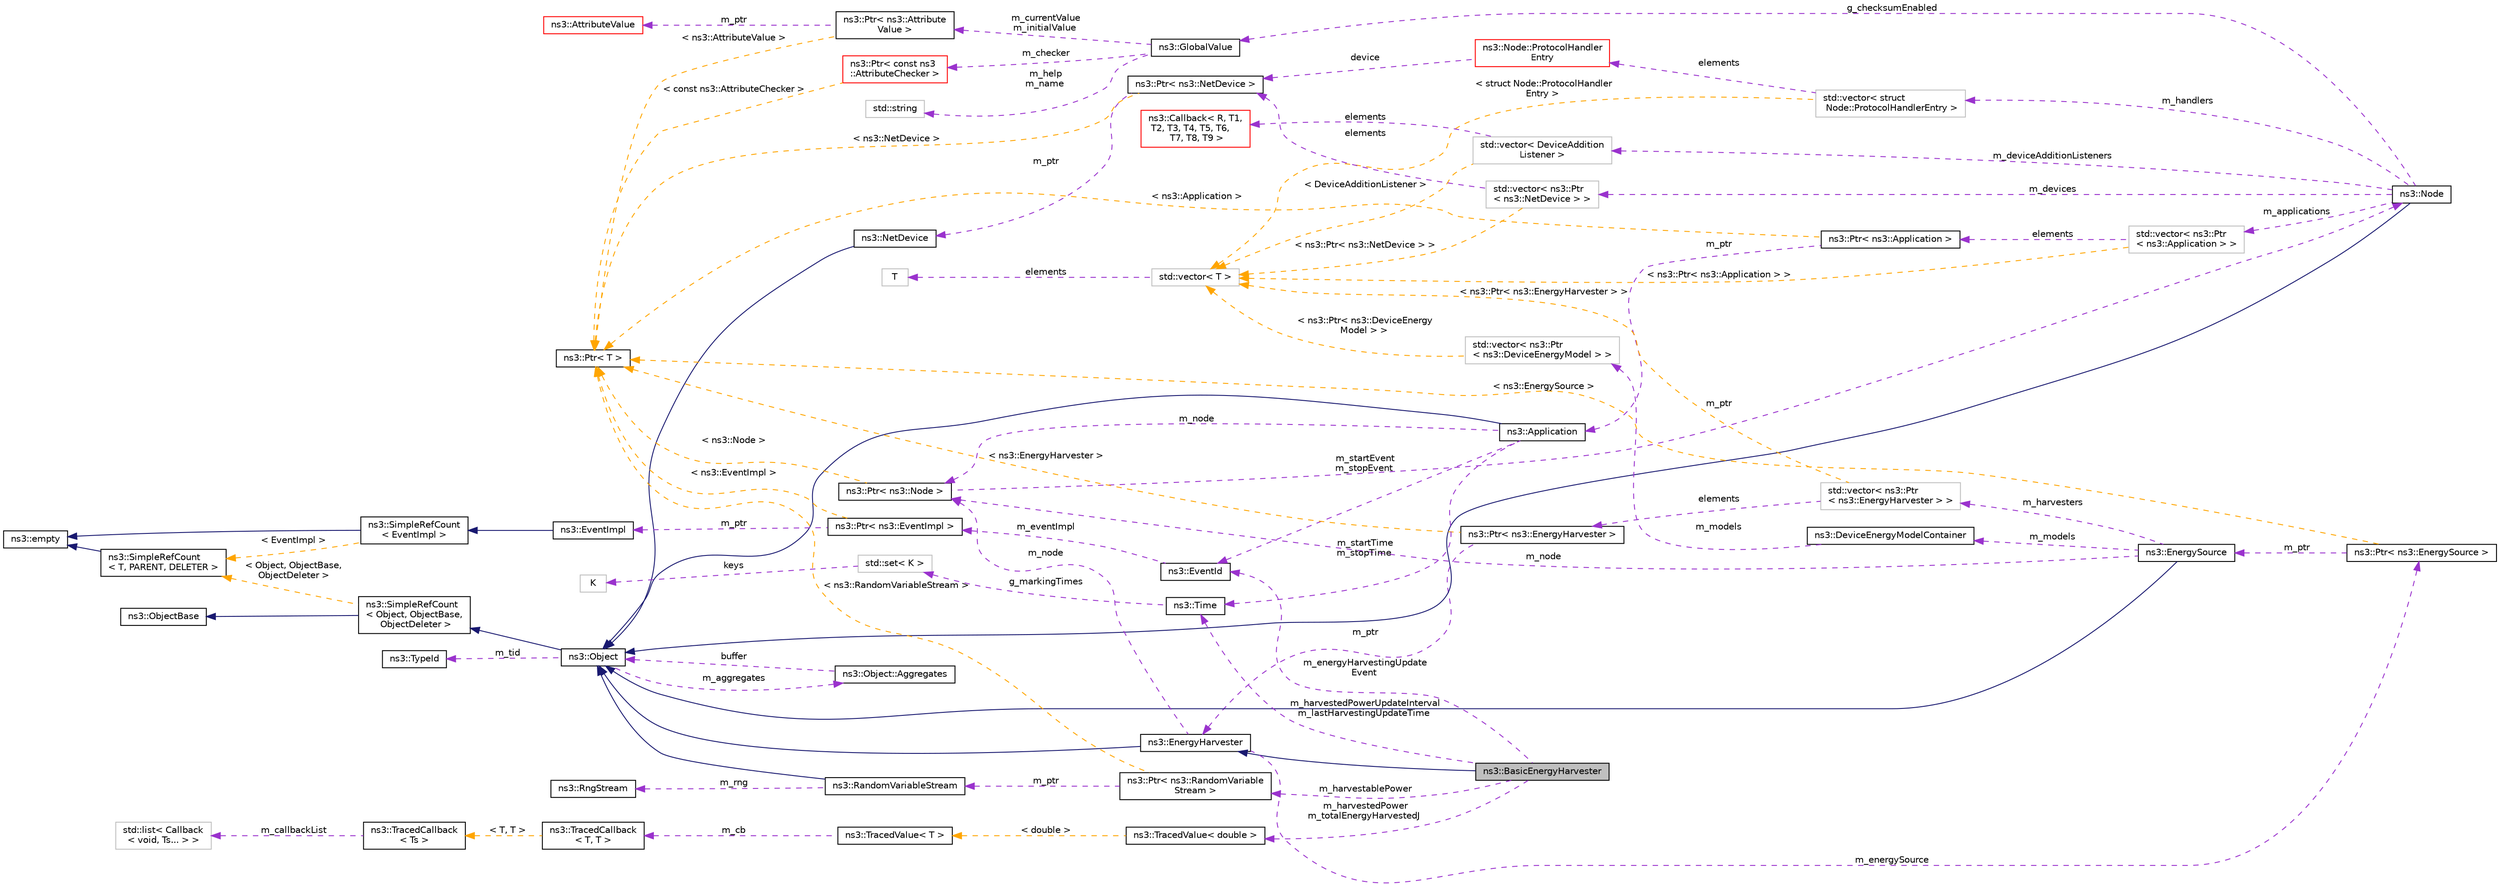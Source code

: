 digraph "ns3::BasicEnergyHarvester"
{
 // LATEX_PDF_SIZE
  edge [fontname="Helvetica",fontsize="10",labelfontname="Helvetica",labelfontsize="10"];
  node [fontname="Helvetica",fontsize="10",shape=record];
  rankdir="LR";
  Node1 [label="ns3::BasicEnergyHarvester",height=0.2,width=0.4,color="black", fillcolor="grey75", style="filled", fontcolor="black",tooltip="BasicEnergyHarvester increases remaining energy stored in an associated Energy Source."];
  Node2 -> Node1 [dir="back",color="midnightblue",fontsize="10",style="solid",fontname="Helvetica"];
  Node2 [label="ns3::EnergyHarvester",height=0.2,width=0.4,color="black", fillcolor="white", style="filled",URL="$classns3_1_1_energy_harvester.html",tooltip="Energy harvester base class."];
  Node3 -> Node2 [dir="back",color="midnightblue",fontsize="10",style="solid",fontname="Helvetica"];
  Node3 [label="ns3::Object",height=0.2,width=0.4,color="black", fillcolor="white", style="filled",URL="$classns3_1_1_object.html",tooltip="A base class which provides memory management and object aggregation."];
  Node4 -> Node3 [dir="back",color="midnightblue",fontsize="10",style="solid",fontname="Helvetica"];
  Node4 [label="ns3::SimpleRefCount\l\< Object, ObjectBase,\l ObjectDeleter \>",height=0.2,width=0.4,color="black", fillcolor="white", style="filled",URL="$classns3_1_1_simple_ref_count.html",tooltip=" "];
  Node5 -> Node4 [dir="back",color="midnightblue",fontsize="10",style="solid",fontname="Helvetica"];
  Node5 [label="ns3::ObjectBase",height=0.2,width=0.4,color="black", fillcolor="white", style="filled",URL="$classns3_1_1_object_base.html",tooltip="Anchor the ns-3 type and attribute system."];
  Node6 -> Node4 [dir="back",color="orange",fontsize="10",style="dashed",label=" \< Object, ObjectBase,\l ObjectDeleter \>" ,fontname="Helvetica"];
  Node6 [label="ns3::SimpleRefCount\l\< T, PARENT, DELETER \>",height=0.2,width=0.4,color="black", fillcolor="white", style="filled",URL="$classns3_1_1_simple_ref_count.html",tooltip="A template-based reference counting class."];
  Node7 -> Node6 [dir="back",color="midnightblue",fontsize="10",style="solid",fontname="Helvetica"];
  Node7 [label="ns3::empty",height=0.2,width=0.4,color="black", fillcolor="white", style="filled",URL="$classns3_1_1empty.html",tooltip="make Callback use a separate empty type"];
  Node8 -> Node3 [dir="back",color="darkorchid3",fontsize="10",style="dashed",label=" m_tid" ,fontname="Helvetica"];
  Node8 [label="ns3::TypeId",height=0.2,width=0.4,color="black", fillcolor="white", style="filled",URL="$classns3_1_1_type_id.html",tooltip="a unique identifier for an interface."];
  Node9 -> Node3 [dir="back",color="darkorchid3",fontsize="10",style="dashed",label=" m_aggregates" ,fontname="Helvetica"];
  Node9 [label="ns3::Object::Aggregates",height=0.2,width=0.4,color="black", fillcolor="white", style="filled",URL="$structns3_1_1_object_1_1_aggregates.html",tooltip="The list of Objects aggregated to this one."];
  Node3 -> Node9 [dir="back",color="darkorchid3",fontsize="10",style="dashed",label=" buffer" ,fontname="Helvetica"];
  Node10 -> Node2 [dir="back",color="darkorchid3",fontsize="10",style="dashed",label=" m_node" ,fontname="Helvetica"];
  Node10 [label="ns3::Ptr\< ns3::Node \>",height=0.2,width=0.4,color="black", fillcolor="white", style="filled",URL="$classns3_1_1_ptr.html",tooltip=" "];
  Node11 -> Node10 [dir="back",color="darkorchid3",fontsize="10",style="dashed",label=" m_ptr" ,fontname="Helvetica"];
  Node11 [label="ns3::Node",height=0.2,width=0.4,color="black", fillcolor="white", style="filled",URL="$classns3_1_1_node.html",tooltip="A network Node."];
  Node3 -> Node11 [dir="back",color="midnightblue",fontsize="10",style="solid",fontname="Helvetica"];
  Node12 -> Node11 [dir="back",color="darkorchid3",fontsize="10",style="dashed",label=" m_applications" ,fontname="Helvetica"];
  Node12 [label="std::vector\< ns3::Ptr\l\< ns3::Application \> \>",height=0.2,width=0.4,color="grey75", fillcolor="white", style="filled",tooltip=" "];
  Node13 -> Node12 [dir="back",color="darkorchid3",fontsize="10",style="dashed",label=" elements" ,fontname="Helvetica"];
  Node13 [label="ns3::Ptr\< ns3::Application \>",height=0.2,width=0.4,color="black", fillcolor="white", style="filled",URL="$classns3_1_1_ptr.html",tooltip=" "];
  Node14 -> Node13 [dir="back",color="darkorchid3",fontsize="10",style="dashed",label=" m_ptr" ,fontname="Helvetica"];
  Node14 [label="ns3::Application",height=0.2,width=0.4,color="black", fillcolor="white", style="filled",URL="$classns3_1_1_application.html",tooltip="The base class for all ns3 applications."];
  Node3 -> Node14 [dir="back",color="midnightblue",fontsize="10",style="solid",fontname="Helvetica"];
  Node15 -> Node14 [dir="back",color="darkorchid3",fontsize="10",style="dashed",label=" m_startEvent\nm_stopEvent" ,fontname="Helvetica"];
  Node15 [label="ns3::EventId",height=0.2,width=0.4,color="black", fillcolor="white", style="filled",URL="$classns3_1_1_event_id.html",tooltip="An identifier for simulation events."];
  Node16 -> Node15 [dir="back",color="darkorchid3",fontsize="10",style="dashed",label=" m_eventImpl" ,fontname="Helvetica"];
  Node16 [label="ns3::Ptr\< ns3::EventImpl \>",height=0.2,width=0.4,color="black", fillcolor="white", style="filled",URL="$classns3_1_1_ptr.html",tooltip=" "];
  Node17 -> Node16 [dir="back",color="darkorchid3",fontsize="10",style="dashed",label=" m_ptr" ,fontname="Helvetica"];
  Node17 [label="ns3::EventImpl",height=0.2,width=0.4,color="black", fillcolor="white", style="filled",URL="$classns3_1_1_event_impl.html",tooltip="A simulation event."];
  Node18 -> Node17 [dir="back",color="midnightblue",fontsize="10",style="solid",fontname="Helvetica"];
  Node18 [label="ns3::SimpleRefCount\l\< EventImpl \>",height=0.2,width=0.4,color="black", fillcolor="white", style="filled",URL="$classns3_1_1_simple_ref_count.html",tooltip=" "];
  Node7 -> Node18 [dir="back",color="midnightblue",fontsize="10",style="solid",fontname="Helvetica"];
  Node6 -> Node18 [dir="back",color="orange",fontsize="10",style="dashed",label=" \< EventImpl \>" ,fontname="Helvetica"];
  Node19 -> Node16 [dir="back",color="orange",fontsize="10",style="dashed",label=" \< ns3::EventImpl \>" ,fontname="Helvetica"];
  Node19 [label="ns3::Ptr\< T \>",height=0.2,width=0.4,color="black", fillcolor="white", style="filled",URL="$classns3_1_1_ptr.html",tooltip="Smart pointer class similar to boost::intrusive_ptr."];
  Node10 -> Node14 [dir="back",color="darkorchid3",fontsize="10",style="dashed",label=" m_node" ,fontname="Helvetica"];
  Node20 -> Node14 [dir="back",color="darkorchid3",fontsize="10",style="dashed",label=" m_startTime\nm_stopTime" ,fontname="Helvetica"];
  Node20 [label="ns3::Time",height=0.2,width=0.4,color="black", fillcolor="white", style="filled",URL="$classns3_1_1_time.html",tooltip="Simulation virtual time values and global simulation resolution."];
  Node21 -> Node20 [dir="back",color="darkorchid3",fontsize="10",style="dashed",label=" g_markingTimes" ,fontname="Helvetica"];
  Node21 [label="std::set\< K \>",height=0.2,width=0.4,color="grey75", fillcolor="white", style="filled",tooltip=" "];
  Node22 -> Node21 [dir="back",color="darkorchid3",fontsize="10",style="dashed",label=" keys" ,fontname="Helvetica"];
  Node22 [label="K",height=0.2,width=0.4,color="grey75", fillcolor="white", style="filled",tooltip=" "];
  Node19 -> Node13 [dir="back",color="orange",fontsize="10",style="dashed",label=" \< ns3::Application \>" ,fontname="Helvetica"];
  Node23 -> Node12 [dir="back",color="orange",fontsize="10",style="dashed",label=" \< ns3::Ptr\< ns3::Application \> \>" ,fontname="Helvetica"];
  Node23 [label="std::vector\< T \>",height=0.2,width=0.4,color="grey75", fillcolor="white", style="filled",tooltip=" "];
  Node24 -> Node23 [dir="back",color="darkorchid3",fontsize="10",style="dashed",label=" elements" ,fontname="Helvetica"];
  Node24 [label="T",height=0.2,width=0.4,color="grey75", fillcolor="white", style="filled",tooltip=" "];
  Node25 -> Node11 [dir="back",color="darkorchid3",fontsize="10",style="dashed",label=" m_devices" ,fontname="Helvetica"];
  Node25 [label="std::vector\< ns3::Ptr\l\< ns3::NetDevice \> \>",height=0.2,width=0.4,color="grey75", fillcolor="white", style="filled",tooltip=" "];
  Node26 -> Node25 [dir="back",color="darkorchid3",fontsize="10",style="dashed",label=" elements" ,fontname="Helvetica"];
  Node26 [label="ns3::Ptr\< ns3::NetDevice \>",height=0.2,width=0.4,color="black", fillcolor="white", style="filled",URL="$classns3_1_1_ptr.html",tooltip=" "];
  Node27 -> Node26 [dir="back",color="darkorchid3",fontsize="10",style="dashed",label=" m_ptr" ,fontname="Helvetica"];
  Node27 [label="ns3::NetDevice",height=0.2,width=0.4,color="black", fillcolor="white", style="filled",URL="$classns3_1_1_net_device.html",tooltip="Network layer to device interface."];
  Node3 -> Node27 [dir="back",color="midnightblue",fontsize="10",style="solid",fontname="Helvetica"];
  Node19 -> Node26 [dir="back",color="orange",fontsize="10",style="dashed",label=" \< ns3::NetDevice \>" ,fontname="Helvetica"];
  Node23 -> Node25 [dir="back",color="orange",fontsize="10",style="dashed",label=" \< ns3::Ptr\< ns3::NetDevice \> \>" ,fontname="Helvetica"];
  Node28 -> Node11 [dir="back",color="darkorchid3",fontsize="10",style="dashed",label=" g_checksumEnabled" ,fontname="Helvetica"];
  Node28 [label="ns3::GlobalValue",height=0.2,width=0.4,color="black", fillcolor="white", style="filled",URL="$classns3_1_1_global_value.html",tooltip="Hold a so-called 'global value'."];
  Node29 -> Node28 [dir="back",color="darkorchid3",fontsize="10",style="dashed",label=" m_currentValue\nm_initialValue" ,fontname="Helvetica"];
  Node29 [label="ns3::Ptr\< ns3::Attribute\lValue \>",height=0.2,width=0.4,color="black", fillcolor="white", style="filled",URL="$classns3_1_1_ptr.html",tooltip=" "];
  Node30 -> Node29 [dir="back",color="darkorchid3",fontsize="10",style="dashed",label=" m_ptr" ,fontname="Helvetica"];
  Node30 [label="ns3::AttributeValue",height=0.2,width=0.4,color="red", fillcolor="white", style="filled",URL="$classns3_1_1_attribute_value.html",tooltip="Hold a value for an Attribute."];
  Node19 -> Node29 [dir="back",color="orange",fontsize="10",style="dashed",label=" \< ns3::AttributeValue \>" ,fontname="Helvetica"];
  Node32 -> Node28 [dir="back",color="darkorchid3",fontsize="10",style="dashed",label=" m_help\nm_name" ,fontname="Helvetica"];
  Node32 [label="std::string",height=0.2,width=0.4,color="grey75", fillcolor="white", style="filled",tooltip=" "];
  Node34 -> Node28 [dir="back",color="darkorchid3",fontsize="10",style="dashed",label=" m_checker" ,fontname="Helvetica"];
  Node34 [label="ns3::Ptr\< const ns3\l::AttributeChecker \>",height=0.2,width=0.4,color="red", fillcolor="white", style="filled",URL="$classns3_1_1_ptr.html",tooltip=" "];
  Node19 -> Node34 [dir="back",color="orange",fontsize="10",style="dashed",label=" \< const ns3::AttributeChecker \>" ,fontname="Helvetica"];
  Node37 -> Node11 [dir="back",color="darkorchid3",fontsize="10",style="dashed",label=" m_handlers" ,fontname="Helvetica"];
  Node37 [label="std::vector\< struct\l Node::ProtocolHandlerEntry \>",height=0.2,width=0.4,color="grey75", fillcolor="white", style="filled",tooltip=" "];
  Node38 -> Node37 [dir="back",color="darkorchid3",fontsize="10",style="dashed",label=" elements" ,fontname="Helvetica"];
  Node38 [label="ns3::Node::ProtocolHandler\lEntry",height=0.2,width=0.4,color="red", fillcolor="white", style="filled",URL="$structns3_1_1_node_1_1_protocol_handler_entry.html",tooltip="Protocol handler entry."];
  Node26 -> Node38 [dir="back",color="darkorchid3",fontsize="10",style="dashed",label=" device" ,fontname="Helvetica"];
  Node23 -> Node37 [dir="back",color="orange",fontsize="10",style="dashed",label=" \< struct Node::ProtocolHandler\lEntry \>" ,fontname="Helvetica"];
  Node45 -> Node11 [dir="back",color="darkorchid3",fontsize="10",style="dashed",label=" m_deviceAdditionListeners" ,fontname="Helvetica"];
  Node45 [label="std::vector\< DeviceAddition\lListener \>",height=0.2,width=0.4,color="grey75", fillcolor="white", style="filled",tooltip=" "];
  Node44 -> Node45 [dir="back",color="darkorchid3",fontsize="10",style="dashed",label=" elements" ,fontname="Helvetica"];
  Node44 [label="ns3::Callback\< R, T1,\l T2, T3, T4, T5, T6,\l T7, T8, T9 \>",height=0.2,width=0.4,color="red", fillcolor="white", style="filled",URL="$classns3_1_1_callback.html",tooltip="Callback template class."];
  Node23 -> Node45 [dir="back",color="orange",fontsize="10",style="dashed",label=" \< DeviceAdditionListener \>" ,fontname="Helvetica"];
  Node19 -> Node10 [dir="back",color="orange",fontsize="10",style="dashed",label=" \< ns3::Node \>" ,fontname="Helvetica"];
  Node46 -> Node2 [dir="back",color="darkorchid3",fontsize="10",style="dashed",label=" m_energySource" ,fontname="Helvetica"];
  Node46 [label="ns3::Ptr\< ns3::EnergySource \>",height=0.2,width=0.4,color="black", fillcolor="white", style="filled",URL="$classns3_1_1_ptr.html",tooltip=" "];
  Node47 -> Node46 [dir="back",color="darkorchid3",fontsize="10",style="dashed",label=" m_ptr" ,fontname="Helvetica"];
  Node47 [label="ns3::EnergySource",height=0.2,width=0.4,color="black", fillcolor="white", style="filled",URL="$classns3_1_1_energy_source.html",tooltip="Introspection did not find any typical Config paths."];
  Node3 -> Node47 [dir="back",color="midnightblue",fontsize="10",style="solid",fontname="Helvetica"];
  Node10 -> Node47 [dir="back",color="darkorchid3",fontsize="10",style="dashed",label=" m_node" ,fontname="Helvetica"];
  Node48 -> Node47 [dir="back",color="darkorchid3",fontsize="10",style="dashed",label=" m_harvesters" ,fontname="Helvetica"];
  Node48 [label="std::vector\< ns3::Ptr\l\< ns3::EnergyHarvester \> \>",height=0.2,width=0.4,color="grey75", fillcolor="white", style="filled",tooltip=" "];
  Node49 -> Node48 [dir="back",color="darkorchid3",fontsize="10",style="dashed",label=" elements" ,fontname="Helvetica"];
  Node49 [label="ns3::Ptr\< ns3::EnergyHarvester \>",height=0.2,width=0.4,color="black", fillcolor="white", style="filled",URL="$classns3_1_1_ptr.html",tooltip=" "];
  Node2 -> Node49 [dir="back",color="darkorchid3",fontsize="10",style="dashed",label=" m_ptr" ,fontname="Helvetica"];
  Node19 -> Node49 [dir="back",color="orange",fontsize="10",style="dashed",label=" \< ns3::EnergyHarvester \>" ,fontname="Helvetica"];
  Node23 -> Node48 [dir="back",color="orange",fontsize="10",style="dashed",label=" \< ns3::Ptr\< ns3::EnergyHarvester \> \>" ,fontname="Helvetica"];
  Node50 -> Node47 [dir="back",color="darkorchid3",fontsize="10",style="dashed",label=" m_models" ,fontname="Helvetica"];
  Node50 [label="ns3::DeviceEnergyModelContainer",height=0.2,width=0.4,color="black", fillcolor="white", style="filled",URL="$classns3_1_1_device_energy_model_container.html",tooltip="Holds a vector of ns3::DeviceEnergyModel pointers."];
  Node51 -> Node50 [dir="back",color="darkorchid3",fontsize="10",style="dashed",label=" m_models" ,fontname="Helvetica"];
  Node51 [label="std::vector\< ns3::Ptr\l\< ns3::DeviceEnergyModel \> \>",height=0.2,width=0.4,color="grey75", fillcolor="white", style="filled",tooltip=" "];
  Node23 -> Node51 [dir="back",color="orange",fontsize="10",style="dashed",label=" \< ns3::Ptr\< ns3::DeviceEnergy\lModel \> \>" ,fontname="Helvetica"];
  Node19 -> Node46 [dir="back",color="orange",fontsize="10",style="dashed",label=" \< ns3::EnergySource \>" ,fontname="Helvetica"];
  Node54 -> Node1 [dir="back",color="darkorchid3",fontsize="10",style="dashed",label=" m_harvestedPower\nm_totalEnergyHarvestedJ" ,fontname="Helvetica"];
  Node54 [label="ns3::TracedValue\< double \>",height=0.2,width=0.4,color="black", fillcolor="white", style="filled",URL="$classns3_1_1_traced_value.html",tooltip=" "];
  Node55 -> Node54 [dir="back",color="orange",fontsize="10",style="dashed",label=" \< double \>" ,fontname="Helvetica"];
  Node55 [label="ns3::TracedValue\< T \>",height=0.2,width=0.4,color="black", fillcolor="white", style="filled",URL="$classns3_1_1_traced_value.html",tooltip="Trace classes with value semantics."];
  Node56 -> Node55 [dir="back",color="darkorchid3",fontsize="10",style="dashed",label=" m_cb" ,fontname="Helvetica"];
  Node56 [label="ns3::TracedCallback\l\< T, T \>",height=0.2,width=0.4,color="black", fillcolor="white", style="filled",URL="$classns3_1_1_traced_callback.html",tooltip=" "];
  Node57 -> Node56 [dir="back",color="orange",fontsize="10",style="dashed",label=" \< T, T \>" ,fontname="Helvetica"];
  Node57 [label="ns3::TracedCallback\l\< Ts \>",height=0.2,width=0.4,color="black", fillcolor="white", style="filled",URL="$classns3_1_1_traced_callback.html",tooltip="Forward calls to a chain of Callback."];
  Node58 -> Node57 [dir="back",color="darkorchid3",fontsize="10",style="dashed",label=" m_callbackList" ,fontname="Helvetica"];
  Node58 [label="std::list\< Callback\l\< void, Ts... \> \>",height=0.2,width=0.4,color="grey75", fillcolor="white", style="filled",tooltip=" "];
  Node15 -> Node1 [dir="back",color="darkorchid3",fontsize="10",style="dashed",label=" m_energyHarvestingUpdate\lEvent" ,fontname="Helvetica"];
  Node20 -> Node1 [dir="back",color="darkorchid3",fontsize="10",style="dashed",label=" m_harvestedPowerUpdateInterval\nm_lastHarvestingUpdateTime" ,fontname="Helvetica"];
  Node61 -> Node1 [dir="back",color="darkorchid3",fontsize="10",style="dashed",label=" m_harvestablePower" ,fontname="Helvetica"];
  Node61 [label="ns3::Ptr\< ns3::RandomVariable\lStream \>",height=0.2,width=0.4,color="black", fillcolor="white", style="filled",URL="$classns3_1_1_ptr.html",tooltip=" "];
  Node62 -> Node61 [dir="back",color="darkorchid3",fontsize="10",style="dashed",label=" m_ptr" ,fontname="Helvetica"];
  Node62 [label="ns3::RandomVariableStream",height=0.2,width=0.4,color="black", fillcolor="white", style="filled",URL="$classns3_1_1_random_variable_stream.html",tooltip="The basic uniform Random Number Generator (RNG)."];
  Node3 -> Node62 [dir="back",color="midnightblue",fontsize="10",style="solid",fontname="Helvetica"];
  Node63 -> Node62 [dir="back",color="darkorchid3",fontsize="10",style="dashed",label=" m_rng" ,fontname="Helvetica"];
  Node63 [label="ns3::RngStream",height=0.2,width=0.4,color="black", fillcolor="white", style="filled",URL="$classns3_1_1_rng_stream.html",tooltip="Combined Multiple-Recursive Generator MRG32k3a."];
  Node19 -> Node61 [dir="back",color="orange",fontsize="10",style="dashed",label=" \< ns3::RandomVariableStream \>" ,fontname="Helvetica"];
}
